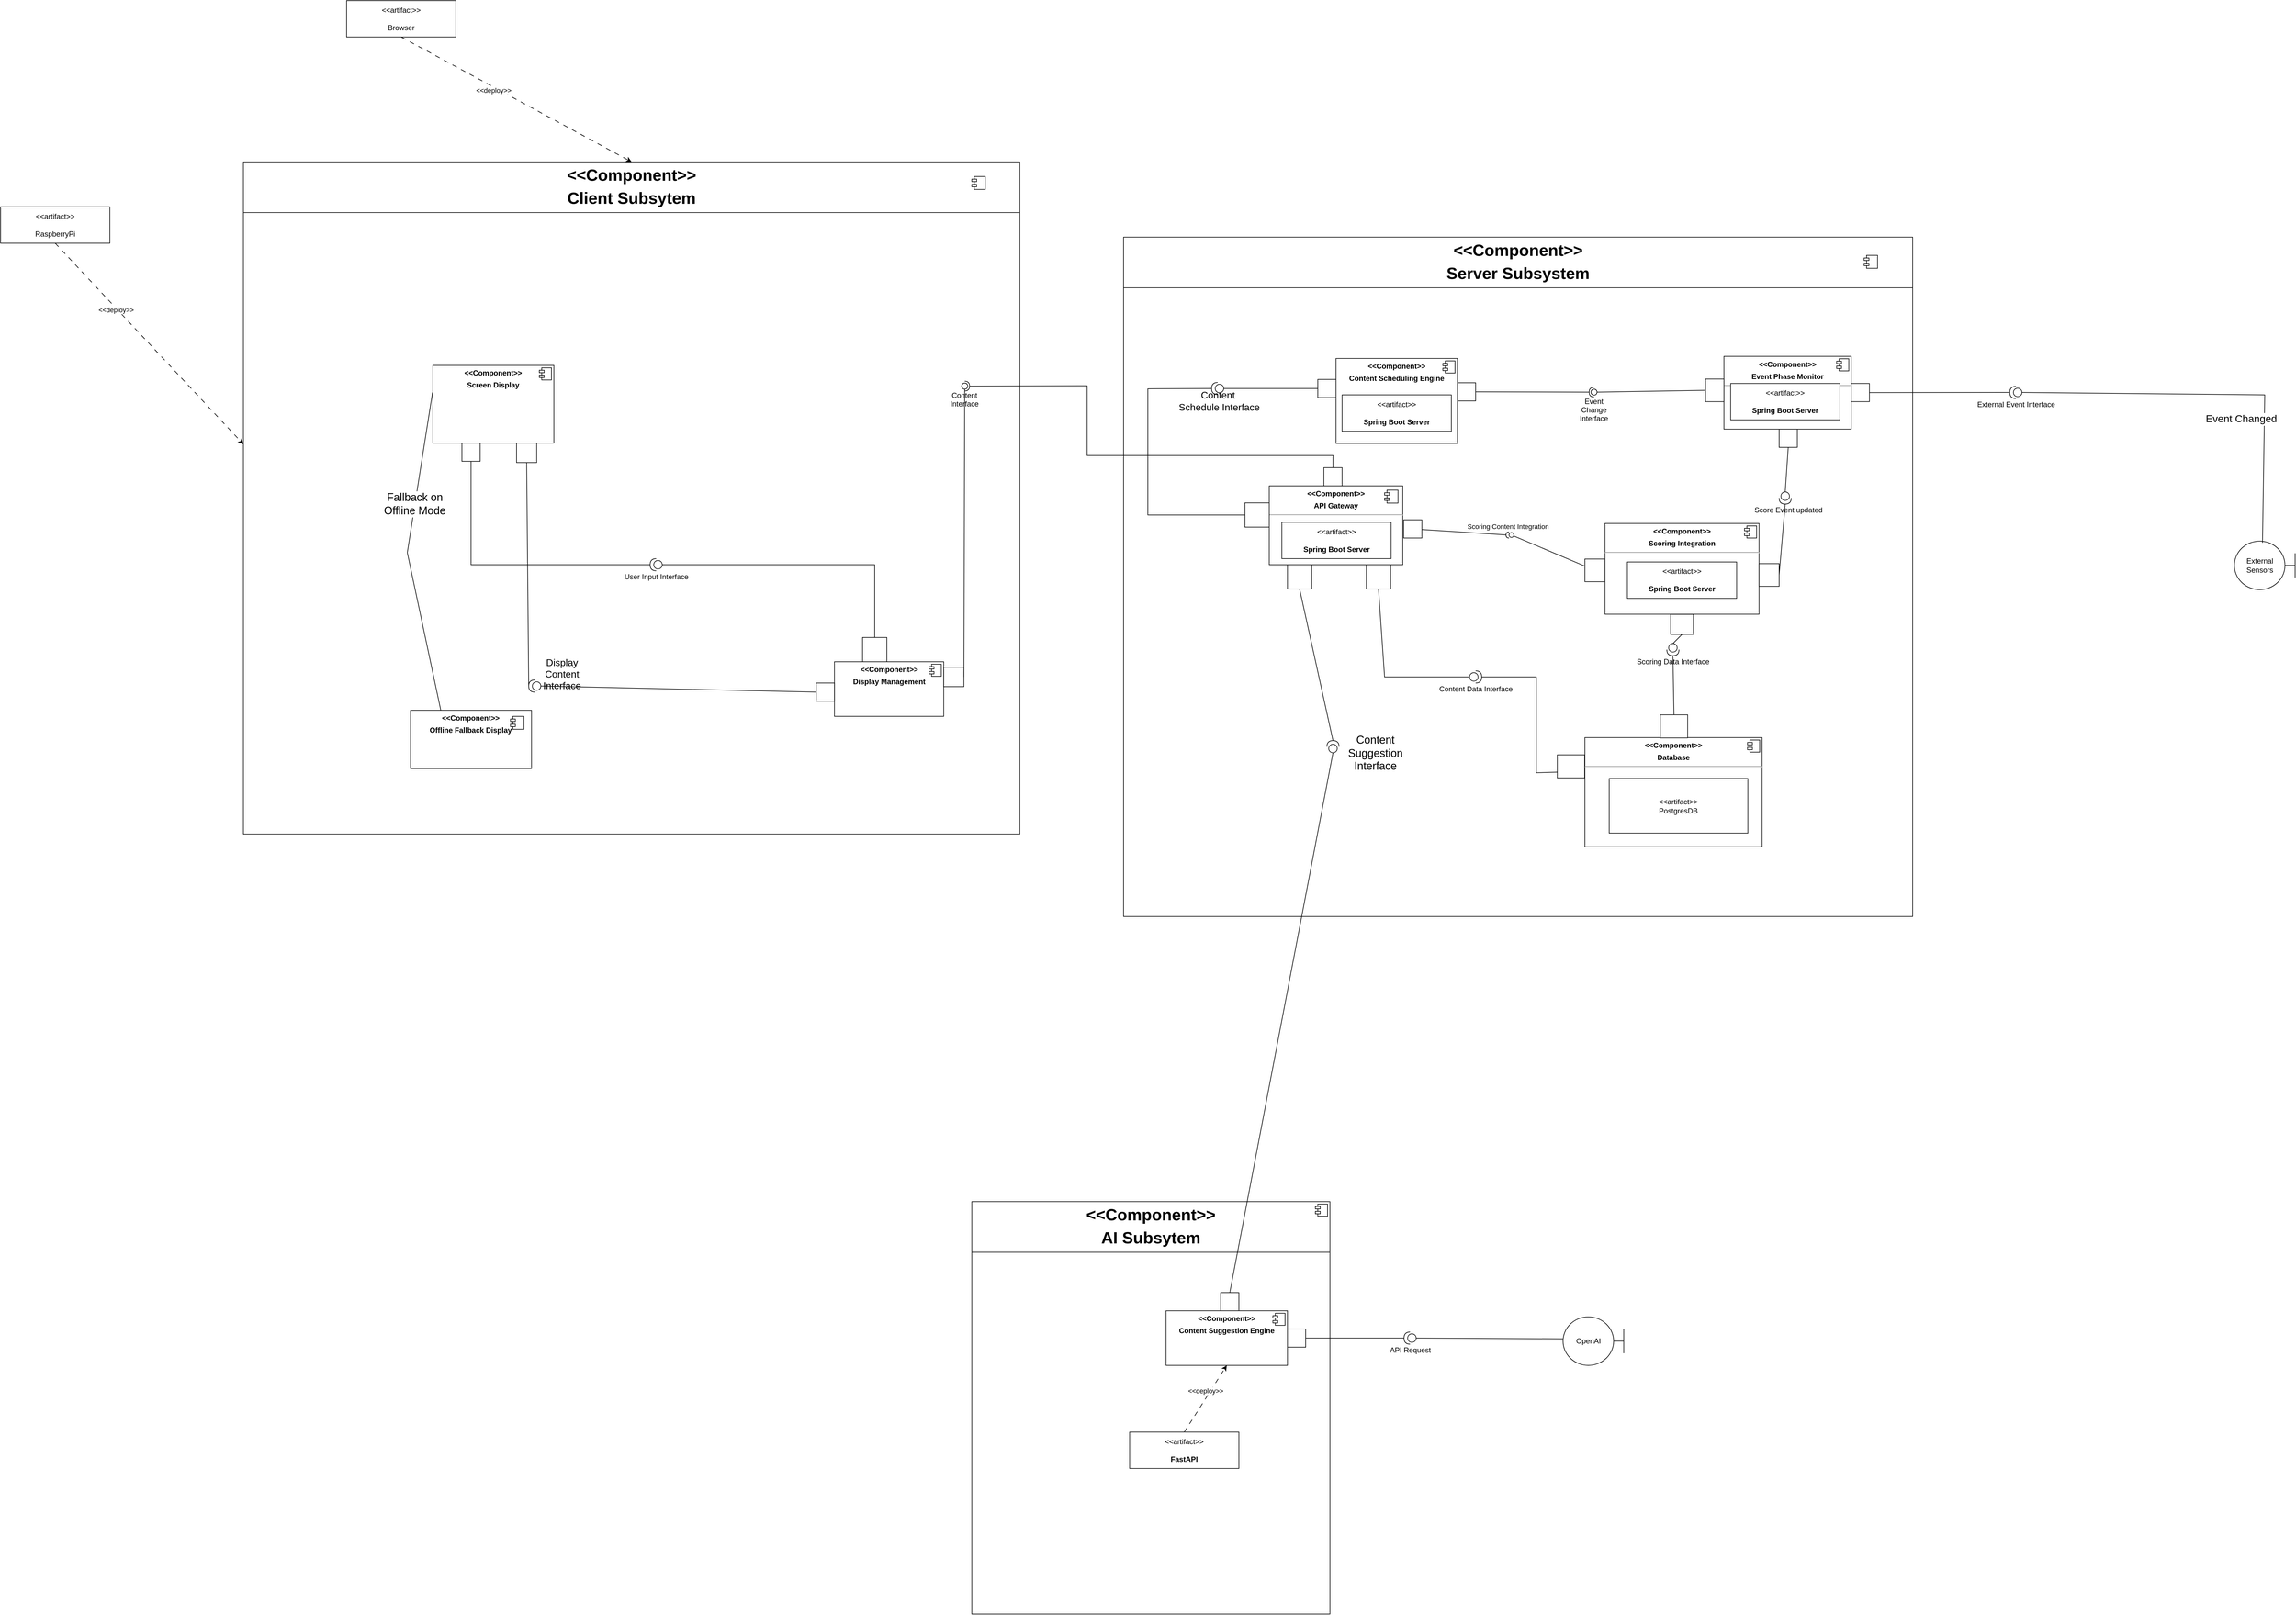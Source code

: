 <?xml version="1.0" encoding="UTF-8"?>
<mxfile version="27.0.9">
  <diagram name="Page-1" id="b5b7bab2-c9e2-2cf4-8b2a-24fd1a2a6d21">
    <mxGraphModel dx="2932" dy="1946" grid="1" gridSize="10" guides="1" tooltips="1" connect="1" arrows="1" fold="1" page="1" pageScale="1" pageWidth="827" pageHeight="1169" background="none" math="0" shadow="0">
      <root>
        <mxCell id="0" />
        <mxCell id="1" parent="0" />
        <mxCell id="hLqCcIOuBXudSfDjaPcN-15" value="&lt;p style=&quot;margin:0px;margin-top:6px;text-align:center;&quot;&gt;&lt;b&gt;&lt;font style=&quot;font-size: 27px;&quot;&gt;&amp;lt;&amp;lt;Component&amp;gt;&amp;gt;&lt;/font&gt;&lt;/b&gt;&lt;/p&gt;&lt;p style=&quot;margin:0px;margin-top:6px;text-align:center;&quot;&gt;&lt;b&gt;&lt;font style=&quot;font-size: 27px;&quot;&gt;Server Subsystem&lt;/font&gt;&lt;/b&gt;&lt;/p&gt;&lt;hr size=&quot;1&quot; style=&quot;border-style:solid;&quot;&gt;&lt;p style=&quot;margin:0px;margin-left:8px;&quot;&gt;&lt;br&gt;&lt;/p&gt;" style="align=left;overflow=fill;html=1;dropTarget=0;whiteSpace=wrap;container=0;" parent="1" vertex="1">
          <mxGeometry x="-410" y="-360" width="1300" height="1120" as="geometry" />
        </mxCell>
        <mxCell id="7omLsLlNHbKS4WMhEelV-61" value="" style="group" parent="1" connectable="0" vertex="1">
          <mxGeometry x="350" y="111.97" width="320" height="187.03" as="geometry" />
        </mxCell>
        <mxCell id="hLqCcIOuBXudSfDjaPcN-256" value="" style="html=1;rounded=0;direction=east;" parent="7omLsLlNHbKS4WMhEelV-61" vertex="1">
          <mxGeometry y="58.64" width="33.103" height="37.406" as="geometry" />
        </mxCell>
        <mxCell id="7omLsLlNHbKS4WMhEelV-27" value="" style="fontStyle=0;labelPosition=right;verticalLabelPosition=middle;align=left;verticalAlign=middle;spacingLeft=2;direction=west;rotation=90;" parent="7omLsLlNHbKS4WMhEelV-61" vertex="1">
          <mxGeometry x="143.448" y="147.624" width="33.103" height="37.406" as="geometry" />
        </mxCell>
        <mxCell id="hLqCcIOuBXudSfDjaPcN-27" value="&lt;p style=&quot;margin:0px;margin-top:6px;text-align:center;&quot;&gt;&lt;b&gt;&amp;lt;&amp;lt;Component&amp;gt;&amp;gt;&lt;/b&gt;&lt;/p&gt;&lt;p style=&quot;margin:0px;margin-top:6px;text-align:center;&quot;&gt;&lt;b&gt;Scoring Integration&lt;/b&gt;&lt;/p&gt;&lt;hr&gt;&lt;p style=&quot;margin:0px;margin-left:8px;&quot;&gt;&lt;br&gt;&lt;/p&gt;" style="align=left;overflow=fill;html=1;dropTarget=0;whiteSpace=wrap;" parent="7omLsLlNHbKS4WMhEelV-61" vertex="1">
          <mxGeometry x="33.103" width="253.793" height="149.624" as="geometry" />
        </mxCell>
        <mxCell id="hLqCcIOuBXudSfDjaPcN-28" value="" style="shape=component;jettyWidth=8;jettyHeight=4;" parent="hLqCcIOuBXudSfDjaPcN-27" vertex="1">
          <mxGeometry x="1" width="20" height="20" relative="1" as="geometry">
            <mxPoint x="-24" y="4" as="offset" />
          </mxGeometry>
        </mxCell>
        <mxCell id="hLqCcIOuBXudSfDjaPcN-249" value="" style="html=1;rounded=0;container=0;" parent="7omLsLlNHbKS4WMhEelV-61" vertex="1">
          <mxGeometry x="286.897" y="66.221" width="33.103" height="37.406" as="geometry" />
        </mxCell>
        <mxCell id="7omLsLlNHbKS4WMhEelV-60" value="&amp;lt;&amp;lt;artifact&amp;gt;&amp;gt;&lt;br&gt;&lt;br&gt;&lt;b&gt;Spring Boot Server&lt;/b&gt;" style="html=1;align=center;verticalAlign=middle;dashed=0;whiteSpace=wrap;" parent="7omLsLlNHbKS4WMhEelV-61" vertex="1">
          <mxGeometry x="70" y="63.51" width="180" height="60" as="geometry" />
        </mxCell>
        <mxCell id="hLqCcIOuBXudSfDjaPcN-13" value="&lt;p style=&quot;margin:0px;margin-top:6px;text-align:center;&quot;&gt;&lt;b&gt;&lt;font style=&quot;font-size: 27px;&quot;&gt;&amp;lt;&amp;lt;Component&lt;/font&gt;&lt;/b&gt;&lt;b style=&quot;background-color: transparent; color: light-dark(rgb(0, 0, 0), rgb(255, 255, 255));&quot;&gt;&lt;font style=&quot;font-size: 27px;&quot;&gt;&amp;gt;&amp;gt;&lt;/font&gt;&lt;/b&gt;&lt;/p&gt;&lt;p style=&quot;margin:0px;margin-top:6px;text-align:center;&quot;&gt;&lt;b&gt;&lt;font style=&quot;font-size: 27px;&quot;&gt;Client Subsytem&lt;/font&gt;&lt;/b&gt;&lt;/p&gt;&lt;hr size=&quot;1&quot; style=&quot;border-style:solid;&quot;&gt;&lt;p style=&quot;margin:0px;margin-left:8px;&quot;&gt;&lt;br&gt;&lt;/p&gt;" style="align=left;overflow=fill;html=1;dropTarget=0;whiteSpace=wrap;movable=1;resizable=1;rotatable=1;deletable=1;editable=1;locked=0;connectable=1;container=0;" parent="1" vertex="1">
          <mxGeometry x="-1860" y="-484.04" width="1279.13" height="1108.07" as="geometry" />
        </mxCell>
        <mxCell id="hLqCcIOuBXudSfDjaPcN-5" value="&lt;p style=&quot;margin:0px;margin-top:6px;text-align:center;&quot;&gt;&lt;b&gt;&amp;lt;&amp;lt;Component&amp;gt;&amp;gt;&lt;/b&gt;&lt;b&gt;&lt;/b&gt;&lt;/p&gt;&lt;p style=&quot;margin:0px;margin-top:6px;text-align:center;&quot;&gt;&lt;b&gt;Offline Fallback Display&lt;/b&gt;&lt;/p&gt;&lt;p style=&quot;margin:0px;margin-left:8px;&quot;&gt;&lt;br&gt;&lt;/p&gt;" style="align=left;overflow=fill;html=1;dropTarget=0;whiteSpace=wrap;movable=1;resizable=1;rotatable=1;deletable=1;editable=1;locked=0;connectable=1;container=0;" parent="1" vertex="1">
          <mxGeometry x="-1584.664" y="419.998" width="199.329" height="96.081" as="geometry" />
        </mxCell>
        <mxCell id="hLqCcIOuBXudSfDjaPcN-14" value="" style="shape=component;jettyWidth=8;jettyHeight=4;container=0;" parent="1" vertex="1">
          <mxGeometry x="-660.001" y="-460.0" width="22.148" height="21.351" as="geometry">
            <mxPoint x="-24" y="4" as="offset" />
          </mxGeometry>
        </mxCell>
        <mxCell id="hLqCcIOuBXudSfDjaPcN-6" value="" style="shape=component;jettyWidth=8;jettyHeight=4;container=0;" parent="1" vertex="1">
          <mxGeometry x="-1420.002" y="429.998" width="22.148" height="21.351" as="geometry">
            <mxPoint x="-24" y="4" as="offset" />
          </mxGeometry>
        </mxCell>
        <mxCell id="hLqCcIOuBXudSfDjaPcN-63" value="" style="group" parent="1" connectable="0" vertex="1">
          <mxGeometry x="-1190.17" y="40" width="360.17" height="96.08" as="geometry" />
        </mxCell>
        <mxCell id="hLqCcIOuBXudSfDjaPcN-141" value="&lt;div&gt;&lt;span style=&quot;background-color: transparent; color: light-dark(rgb(0, 0, 0), rgb(255, 255, 255));&quot;&gt;Display&lt;/span&gt;&lt;/div&gt;&lt;div&gt;&lt;span style=&quot;background-color: transparent; color: light-dark(rgb(0, 0, 0), rgb(255, 255, 255));&quot;&gt;Content Interface&lt;/span&gt;&lt;/div&gt;" style="ellipse;whiteSpace=wrap;html=1;align=center;aspect=fixed;fillColor=none;strokeColor=none;resizable=0;perimeter=centerPerimeter;rotatable=0;allowArrows=0;points=[];outlineConnect=1;strokeWidth=30;rotation=0;fontSize=16;flipV=0;flipH=0;" parent="1" vertex="1">
          <mxGeometry x="-1340" y="355" width="10" height="10" as="geometry" />
        </mxCell>
        <mxCell id="hLqCcIOuBXudSfDjaPcN-151" value="" style="html=1;rounded=0;" parent="1" vertex="1">
          <mxGeometry x="-1500" y="-20.47" width="30" height="30" as="geometry" />
        </mxCell>
        <mxCell id="hLqCcIOuBXudSfDjaPcN-157" value="User Input Interface" style="shape=providedRequiredInterface;html=1;verticalLabelPosition=bottom;sketch=0;direction=west;" parent="1" vertex="1">
          <mxGeometry x="-1190" y="170" width="20" height="20" as="geometry" />
        </mxCell>
        <mxCell id="hLqCcIOuBXudSfDjaPcN-158" value="" style="endArrow=none;html=1;rounded=0;entryX=0.5;entryY=1;entryDx=0;entryDy=0;" parent="1" target="hLqCcIOuBXudSfDjaPcN-151" edge="1">
          <mxGeometry width="50" height="50" relative="1" as="geometry">
            <mxPoint x="-1190" y="180" as="sourcePoint" />
            <mxPoint x="-1270" y="90" as="targetPoint" />
            <Array as="points">
              <mxPoint x="-1485" y="180" />
            </Array>
          </mxGeometry>
        </mxCell>
        <mxCell id="hLqCcIOuBXudSfDjaPcN-159" value="" style="endArrow=none;html=1;rounded=0;exitX=0;exitY=0.5;exitDx=0;exitDy=0;exitPerimeter=0;entryX=0.5;entryY=1;entryDx=0;entryDy=0;" parent="1" source="hLqCcIOuBXudSfDjaPcN-157" target="hLqCcIOuBXudSfDjaPcN-118" edge="1">
          <mxGeometry width="50" height="50" relative="1" as="geometry">
            <mxPoint x="-1320" y="140" as="sourcePoint" />
            <mxPoint x="-1270" y="90" as="targetPoint" />
            <Array as="points">
              <mxPoint x="-820" y="180" />
            </Array>
          </mxGeometry>
        </mxCell>
        <mxCell id="hLqCcIOuBXudSfDjaPcN-188" value="" style="shape=providedRequiredInterface;html=1;verticalLabelPosition=bottom;sketch=0;direction=west;" parent="1" vertex="1">
          <mxGeometry x="-1390" y="370" width="20" height="20" as="geometry" />
        </mxCell>
        <mxCell id="hLqCcIOuBXudSfDjaPcN-190" value="" style="endArrow=none;html=1;rounded=0;exitX=0;exitY=0.5;exitDx=0;exitDy=0;entryX=0;entryY=0.5;entryDx=0;entryDy=0;entryPerimeter=0;" parent="1" source="hLqCcIOuBXudSfDjaPcN-183" target="hLqCcIOuBXudSfDjaPcN-188" edge="1">
          <mxGeometry width="50" height="50" relative="1" as="geometry">
            <mxPoint x="-1415" y="20" as="sourcePoint" />
            <mxPoint x="-320" y="330" as="targetPoint" />
          </mxGeometry>
        </mxCell>
        <mxCell id="hLqCcIOuBXudSfDjaPcN-124" value="" style="group" parent="1" connectable="0" vertex="1">
          <mxGeometry x="-990.0" y="16.89" width="323.31" height="96.08" as="geometry" />
        </mxCell>
        <mxCell id="hLqCcIOuBXudSfDjaPcN-201" value="" style="group" parent="1" connectable="0" vertex="1">
          <mxGeometry x="-916.29" y="340" width="210" height="120" as="geometry" />
        </mxCell>
        <mxCell id="hLqCcIOuBXudSfDjaPcN-195" value="" style="group" parent="hLqCcIOuBXudSfDjaPcN-201" connectable="0" vertex="1">
          <mxGeometry width="210" height="90" as="geometry" />
        </mxCell>
        <mxCell id="hLqCcIOuBXudSfDjaPcN-17" value="&lt;p style=&quot;margin:0px;margin-top:6px;text-align:center;&quot;&gt;&lt;b&gt;&amp;lt;&amp;lt;Component&amp;gt;&amp;gt;&lt;/b&gt;&lt;b&gt;&lt;/b&gt;&lt;/p&gt;&lt;p style=&quot;margin:0px;margin-top:6px;text-align:center;&quot;&gt;&lt;b&gt;Display Management&lt;/b&gt;&lt;/p&gt;&lt;p style=&quot;margin:0px;margin-left:8px;&quot;&gt;&lt;br&gt;&lt;/p&gt;" style="align=left;overflow=fill;html=1;dropTarget=0;whiteSpace=wrap;" parent="hLqCcIOuBXudSfDjaPcN-195" vertex="1">
          <mxGeometry x="30" width="180" height="90" as="geometry" />
        </mxCell>
        <mxCell id="hLqCcIOuBXudSfDjaPcN-18" value="" style="shape=component;jettyWidth=8;jettyHeight=4;" parent="hLqCcIOuBXudSfDjaPcN-17" vertex="1">
          <mxGeometry x="1" width="20" height="20" relative="1" as="geometry">
            <mxPoint x="-24" y="4" as="offset" />
          </mxGeometry>
        </mxCell>
        <mxCell id="hLqCcIOuBXudSfDjaPcN-183" value="" style="html=1;rounded=0;" parent="hLqCcIOuBXudSfDjaPcN-195" vertex="1">
          <mxGeometry y="35" width="30" height="30" as="geometry" />
        </mxCell>
        <mxCell id="hLqCcIOuBXudSfDjaPcN-40" value="&lt;p style=&quot;margin:0px;margin-top:6px;text-align:center;&quot;&gt;&lt;font style=&quot;font-size: 27px;&quot;&gt;&lt;b style=&quot;&quot;&gt;&amp;lt;&amp;lt;Component&amp;gt;&amp;gt;&lt;/b&gt;&lt;/font&gt;&lt;/p&gt;&lt;p style=&quot;margin:0px;margin-top:6px;text-align:center;&quot;&gt;&lt;font style=&quot;font-size: 27px;&quot;&gt;&lt;b style=&quot;&quot;&gt;AI&amp;nbsp;&lt;/b&gt;&lt;b style=&quot;background-color: transparent; color: light-dark(rgb(0, 0, 0), rgb(255, 255, 255));&quot;&gt;Subsytem&lt;/b&gt;&lt;/font&gt;&lt;/p&gt;&lt;hr size=&quot;1&quot; style=&quot;border-style:solid;&quot;&gt;&lt;p style=&quot;margin:0px;margin-left:8px;&quot;&gt;&lt;br&gt;&lt;/p&gt;" style="align=left;overflow=fill;html=1;dropTarget=0;whiteSpace=wrap;" parent="1" vertex="1">
          <mxGeometry x="-660" y="1230" width="590" height="680" as="geometry" />
        </mxCell>
        <mxCell id="hLqCcIOuBXudSfDjaPcN-41" value="" style="shape=component;jettyWidth=8;jettyHeight=4;" parent="hLqCcIOuBXudSfDjaPcN-40" vertex="1">
          <mxGeometry x="1" width="20" height="20" relative="1" as="geometry">
            <mxPoint x="-24" y="4" as="offset" />
          </mxGeometry>
        </mxCell>
        <mxCell id="hLqCcIOuBXudSfDjaPcN-205" value="&lt;font style=&quot;font-size: 18px;&quot;&gt;Content Suggestion Interface&lt;/font&gt;" style="ellipse;whiteSpace=wrap;html=1;align=center;aspect=fixed;fillColor=none;strokeColor=none;resizable=0;perimeter=centerPerimeter;rotatable=0;allowArrows=0;points=[];outlineConnect=1;" parent="1" vertex="1">
          <mxGeometry y="486.08" width="10" height="10" as="geometry" />
        </mxCell>
        <mxCell id="hLqCcIOuBXudSfDjaPcN-35" value="&lt;p style=&quot;margin:0px;margin-top:6px;text-align:center;&quot;&gt;&lt;b&gt;&amp;lt;&amp;lt;Component&amp;gt;&amp;gt;&lt;/b&gt;&lt;/p&gt;&lt;p style=&quot;margin:0px;margin-top:6px;text-align:center;&quot;&gt;&lt;b&gt;Screen Display&lt;/b&gt;&lt;/p&gt;&lt;p style=&quot;margin:0px;margin-left:8px;&quot;&gt;&lt;br&gt;&lt;/p&gt;" style="align=left;overflow=fill;html=1;dropTarget=0;whiteSpace=wrap;" parent="1" vertex="1">
          <mxGeometry x="-1547.852" y="-148.581" width="199.329" height="128.108" as="geometry" />
        </mxCell>
        <mxCell id="hLqCcIOuBXudSfDjaPcN-36" value="" style="shape=component;jettyWidth=8;jettyHeight=4;" parent="hLqCcIOuBXudSfDjaPcN-35" vertex="1">
          <mxGeometry x="1" width="20" height="20" relative="1" as="geometry">
            <mxPoint x="-24" y="4" as="offset" />
          </mxGeometry>
        </mxCell>
        <mxCell id="hLqCcIOuBXudSfDjaPcN-88" value="" style="html=1;rounded=0;" parent="1" vertex="1">
          <mxGeometry x="-706.293" y="348.99" width="33.221" height="32.027" as="geometry" />
        </mxCell>
        <mxCell id="hLqCcIOuBXudSfDjaPcN-115" value="" style="rounded=0;orthogonalLoop=1;jettySize=auto;html=1;endArrow=halfCircle;endFill=0;endSize=6;strokeWidth=1;sketch=0;exitX=0.5;exitY=0;exitDx=0;exitDy=0;" parent="1" source="hLqCcIOuBXudSfDjaPcN-111" target="hLqCcIOuBXudSfDjaPcN-117" edge="1">
          <mxGeometry relative="1" as="geometry">
            <mxPoint x="-1125" y="-115.0" as="sourcePoint" />
            <Array as="points">
              <mxPoint x="-65" />
              <mxPoint x="-470" />
              <mxPoint x="-470" y="-115" />
            </Array>
          </mxGeometry>
        </mxCell>
        <mxCell id="hLqCcIOuBXudSfDjaPcN-116" value="" style="rounded=0;orthogonalLoop=1;jettySize=auto;html=1;endArrow=oval;endFill=0;sketch=0;sourcePerimeterSpacing=0;targetPerimeterSpacing=0;endSize=10;exitX=1;exitY=0.5;exitDx=0;exitDy=0;" parent="1" source="hLqCcIOuBXudSfDjaPcN-88" target="hLqCcIOuBXudSfDjaPcN-117" edge="1">
          <mxGeometry relative="1" as="geometry">
            <mxPoint x="-1165" y="-115.0" as="sourcePoint" />
          </mxGeometry>
        </mxCell>
        <mxCell id="hLqCcIOuBXudSfDjaPcN-117" value="&lt;div&gt;&lt;br&gt;&lt;/div&gt;&lt;div&gt;&lt;br&gt;&lt;/div&gt;&lt;div&gt;&lt;br&gt;&lt;/div&gt;&lt;div&gt;Content Interface&lt;/div&gt;" style="ellipse;whiteSpace=wrap;html=1;align=center;aspect=fixed;fillColor=none;strokeColor=none;resizable=0;perimeter=centerPerimeter;rotatable=0;allowArrows=0;points=[];outlineConnect=1;" parent="1" vertex="1">
          <mxGeometry x="-676.69" y="-119.47" width="10" height="10" as="geometry" />
        </mxCell>
        <mxCell id="hLqCcIOuBXudSfDjaPcN-207" value="&lt;font style=&quot;font-size: 16px;&quot;&gt;Content&lt;/font&gt;&lt;div&gt;&lt;font style=&quot;font-size: 16px;&quot;&gt;&amp;nbsp;Schedule Interface&lt;/font&gt;&lt;/div&gt;" style="shape=providedRequiredInterface;html=1;verticalLabelPosition=bottom;sketch=0;direction=west;" parent="1" vertex="1">
          <mxGeometry x="-265" y="-120.49" width="20" height="20" as="geometry" />
        </mxCell>
        <mxCell id="hLqCcIOuBXudSfDjaPcN-215" value="" style="endArrow=none;html=1;rounded=0;exitX=0;exitY=0.5;exitDx=0;exitDy=0;exitPerimeter=0;entryX=0;entryY=0.5;entryDx=0;entryDy=0;" parent="1" source="hLqCcIOuBXudSfDjaPcN-207" target="hLqCcIOuBXudSfDjaPcN-213" edge="1">
          <mxGeometry width="50" height="50" relative="1" as="geometry">
            <mxPoint x="-340" y="120" as="sourcePoint" />
            <mxPoint x="-290" y="70" as="targetPoint" />
          </mxGeometry>
        </mxCell>
        <mxCell id="hLqCcIOuBXudSfDjaPcN-220" value="" style="shape=providedRequiredInterface;html=1;verticalLabelPosition=bottom;sketch=0;direction=north;" parent="1" vertex="1">
          <mxGeometry x="-75" y="470" width="20" height="20" as="geometry" />
        </mxCell>
        <mxCell id="hLqCcIOuBXudSfDjaPcN-221" value="" style="endArrow=none;html=1;rounded=0;exitX=0.5;exitY=1;exitDx=0;exitDy=0;entryX=0;entryY=0.5;entryDx=0;entryDy=0;entryPerimeter=0;" parent="1" source="hLqCcIOuBXudSfDjaPcN-71" target="hLqCcIOuBXudSfDjaPcN-220" edge="1">
          <mxGeometry width="50" height="50" relative="1" as="geometry">
            <mxPoint x="240" y="1000" as="sourcePoint" />
            <mxPoint x="-70" y="510" as="targetPoint" />
          </mxGeometry>
        </mxCell>
        <mxCell id="hLqCcIOuBXudSfDjaPcN-232" value="" style="html=1;rounded=0;" parent="1" vertex="1">
          <mxGeometry x="-1410.003" y="-20.48" width="33.221" height="32.027" as="geometry" />
        </mxCell>
        <mxCell id="hLqCcIOuBXudSfDjaPcN-236" value="" style="endArrow=none;html=1;rounded=0;exitX=0.5;exitY=1;exitDx=0;exitDy=0;entryX=1;entryY=0.5;entryDx=0;entryDy=0;entryPerimeter=0;" parent="1" source="hLqCcIOuBXudSfDjaPcN-234" target="hLqCcIOuBXudSfDjaPcN-220" edge="1">
          <mxGeometry width="50" height="50" relative="1" as="geometry">
            <mxPoint x="-430" y="330" as="sourcePoint" />
            <mxPoint x="-380" y="280" as="targetPoint" />
          </mxGeometry>
        </mxCell>
        <mxCell id="hLqCcIOuBXudSfDjaPcN-237" value="" style="rounded=0;orthogonalLoop=1;jettySize=auto;html=1;endArrow=halfCircle;endFill=0;endSize=6;strokeWidth=1;sketch=0;exitX=1;exitY=0.5;exitDx=0;exitDy=0;" parent="1" source="hLqCcIOuBXudSfDjaPcN-216" target="hLqCcIOuBXudSfDjaPcN-239" edge="1">
          <mxGeometry relative="1" as="geometry">
            <mxPoint x="-140" y="305" as="sourcePoint" />
          </mxGeometry>
        </mxCell>
        <mxCell id="hLqCcIOuBXudSfDjaPcN-238" value="" style="rounded=0;orthogonalLoop=1;jettySize=auto;html=1;endArrow=oval;endFill=0;sketch=0;sourcePerimeterSpacing=0;targetPerimeterSpacing=0;endSize=10;exitX=0;exitY=0.5;exitDx=0;exitDy=0;" parent="1" source="hLqCcIOuBXudSfDjaPcN-218" target="hLqCcIOuBXudSfDjaPcN-239" edge="1">
          <mxGeometry relative="1" as="geometry">
            <mxPoint x="520" y="-110" as="sourcePoint" />
          </mxGeometry>
        </mxCell>
        <mxCell id="hLqCcIOuBXudSfDjaPcN-239" value="&lt;div&gt;&lt;font&gt;&lt;br&gt;&lt;/font&gt;&lt;/div&gt;&lt;font&gt;&lt;div&gt;&lt;font&gt;&lt;br&gt;&lt;/font&gt;&lt;/div&gt;&lt;div&gt;&lt;font&gt;&lt;br&gt;&lt;/font&gt;&lt;/div&gt;&lt;div&gt;&lt;font&gt;&lt;br&gt;&lt;/font&gt;&lt;/div&gt;&lt;div&gt;&lt;span style=&quot;background-color: transparent; color: light-dark(rgb(0, 0, 0), rgb(255, 255, 255));&quot;&gt;Event Change Interface&lt;/span&gt;&lt;/div&gt;&lt;/font&gt;" style="ellipse;whiteSpace=wrap;html=1;align=center;aspect=fixed;fillColor=none;strokeColor=none;resizable=0;perimeter=centerPerimeter;rotatable=0;allowArrows=0;points=[];outlineConnect=1;" parent="1" vertex="1">
          <mxGeometry x="360" y="-109.47" width="10" height="10" as="geometry" />
        </mxCell>
        <mxCell id="hLqCcIOuBXudSfDjaPcN-240" value="" style="group" parent="1" connectable="0" vertex="1">
          <mxGeometry x="-90" y="-160.0" width="260" height="140" as="geometry" />
        </mxCell>
        <mxCell id="hLqCcIOuBXudSfDjaPcN-217" value="" style="group" parent="hLqCcIOuBXudSfDjaPcN-240" connectable="0" vertex="1">
          <mxGeometry width="230" height="140" as="geometry" />
        </mxCell>
        <mxCell id="hLqCcIOuBXudSfDjaPcN-214" value="" style="group" parent="hLqCcIOuBXudSfDjaPcN-217" connectable="0" vertex="1">
          <mxGeometry width="230" height="140" as="geometry" />
        </mxCell>
        <mxCell id="hLqCcIOuBXudSfDjaPcN-20" value="&lt;p style=&quot;margin:0px;margin-top:6px;text-align:center;&quot;&gt;&lt;b&gt;&amp;lt;&amp;lt;Component&amp;gt;&amp;gt;&lt;/b&gt;&lt;b&gt;&lt;/b&gt;&lt;/p&gt;&lt;p style=&quot;margin:0px;margin-top:6px;text-align:center;&quot;&gt;&lt;b&gt;Content Scheduling Engine&lt;/b&gt;&lt;/p&gt;&lt;p style=&quot;margin:0px;margin-left:8px;&quot;&gt;&lt;br&gt;&lt;/p&gt;" style="align=left;overflow=fill;html=1;dropTarget=0;whiteSpace=wrap;container=0;" parent="hLqCcIOuBXudSfDjaPcN-214" vertex="1">
          <mxGeometry x="30" width="200" height="140" as="geometry" />
        </mxCell>
        <mxCell id="hLqCcIOuBXudSfDjaPcN-213" value="" style="html=1;rounded=0;container=0;" parent="hLqCcIOuBXudSfDjaPcN-214" vertex="1">
          <mxGeometry y="34.51" width="30" height="30" as="geometry" />
        </mxCell>
        <mxCell id="hLqCcIOuBXudSfDjaPcN-21" value="" style="shape=component;jettyWidth=8;jettyHeight=4;" parent="hLqCcIOuBXudSfDjaPcN-214" vertex="1">
          <mxGeometry x="206" y="4" width="20" height="20" as="geometry">
            <mxPoint x="-24" y="4" as="offset" />
          </mxGeometry>
        </mxCell>
        <mxCell id="7omLsLlNHbKS4WMhEelV-63" value="&amp;lt;&amp;lt;artifact&amp;gt;&amp;gt;&lt;br&gt;&lt;br&gt;&lt;b&gt;Spring Boot Server&lt;/b&gt;" style="html=1;align=center;verticalAlign=middle;dashed=0;whiteSpace=wrap;" parent="hLqCcIOuBXudSfDjaPcN-214" vertex="1">
          <mxGeometry x="40" y="60.0" width="180" height="60" as="geometry" />
        </mxCell>
        <mxCell id="hLqCcIOuBXudSfDjaPcN-216" value="" style="html=1;rounded=0;container=0;" parent="hLqCcIOuBXudSfDjaPcN-240" vertex="1">
          <mxGeometry x="230" y="40.0" width="30" height="30" as="geometry" />
        </mxCell>
        <mxCell id="hLqCcIOuBXudSfDjaPcN-243" value="" style="endArrow=none;html=1;rounded=0;exitX=1;exitY=0.5;exitDx=0;exitDy=0;exitPerimeter=0;entryX=0.5;entryY=1;entryDx=0;entryDy=0;" parent="1" source="hLqCcIOuBXudSfDjaPcN-188" target="hLqCcIOuBXudSfDjaPcN-232" edge="1">
          <mxGeometry width="50" height="50" relative="1" as="geometry">
            <mxPoint x="-1390" y="180" as="sourcePoint" />
            <mxPoint x="-1340" y="130" as="targetPoint" />
          </mxGeometry>
        </mxCell>
        <mxCell id="hLqCcIOuBXudSfDjaPcN-245" value="&amp;nbsp; &amp;nbsp;Score Event updated" style="shape=providedRequiredInterface;html=1;verticalLabelPosition=bottom;sketch=0;direction=south;" parent="1" vertex="1">
          <mxGeometry x="670" y="60.0" width="20" height="20" as="geometry" />
        </mxCell>
        <mxCell id="hLqCcIOuBXudSfDjaPcN-247" value="External Sensors" style="shape=umlBoundary;whiteSpace=wrap;html=1;direction=west;" parent="1" vertex="1">
          <mxGeometry x="1420" y="141.08" width="100" height="80" as="geometry" />
        </mxCell>
        <mxCell id="hLqCcIOuBXudSfDjaPcN-251" value="" style="endArrow=none;html=1;rounded=0;exitX=1;exitY=0.5;exitDx=0;exitDy=0;entryX=1;entryY=0.5;entryDx=0;entryDy=0;entryPerimeter=0;" parent="1" source="hLqCcIOuBXudSfDjaPcN-249" target="hLqCcIOuBXudSfDjaPcN-245" edge="1">
          <mxGeometry width="50" height="50" relative="1" as="geometry">
            <mxPoint x="670" y="180" as="sourcePoint" />
            <mxPoint x="720" y="130" as="targetPoint" />
          </mxGeometry>
        </mxCell>
        <mxCell id="hLqCcIOuBXudSfDjaPcN-257" value="" style="endArrow=none;html=1;rounded=0;align=center;verticalAlign=top;endFill=0;labelBackgroundColor=none;endSize=2;" parent="1" source="hLqCcIOuBXudSfDjaPcN-256" target="hLqCcIOuBXudSfDjaPcN-258" edge="1">
          <mxGeometry relative="1" as="geometry" />
        </mxCell>
        <mxCell id="hLqCcIOuBXudSfDjaPcN-260" value="" style="endArrow=none;html=1;rounded=0;align=center;verticalAlign=top;endFill=0;labelBackgroundColor=none;endSize=2;" parent="1" source="hLqCcIOuBXudSfDjaPcN-259" target="hLqCcIOuBXudSfDjaPcN-261" edge="1">
          <mxGeometry relative="1" as="geometry" />
        </mxCell>
        <mxCell id="hLqCcIOuBXudSfDjaPcN-262" value="" style="group" parent="1" connectable="0" vertex="1">
          <mxGeometry x="220" y="126" width="13" height="10" as="geometry" />
        </mxCell>
        <mxCell id="hLqCcIOuBXudSfDjaPcN-258" value="" style="ellipse;html=1;fontSize=11;align=center;fillColor=none;points=[];aspect=fixed;resizable=0;verticalAlign=bottom;labelPosition=center;verticalLabelPosition=top;flipH=1;" parent="hLqCcIOuBXudSfDjaPcN-262" vertex="1">
          <mxGeometry x="5" y="1" width="8" height="8" as="geometry" />
        </mxCell>
        <mxCell id="hLqCcIOuBXudSfDjaPcN-261" value="Scoring Content Integration" style="shape=requiredInterface;html=1;fontSize=11;align=center;fillColor=none;points=[];aspect=fixed;resizable=0;verticalAlign=bottom;labelPosition=center;verticalLabelPosition=top;flipH=1;" parent="hLqCcIOuBXudSfDjaPcN-262" vertex="1">
          <mxGeometry width="5" height="10" as="geometry" />
        </mxCell>
        <mxCell id="7omLsLlNHbKS4WMhEelV-1" value="" style="endArrow=none;html=1;rounded=0;entryX=1;entryY=0.5;entryDx=0;entryDy=0;entryPerimeter=0;exitX=0;exitY=0.5;exitDx=0;exitDy=0;" parent="1" source="hLqCcIOuBXudSfDjaPcN-209" target="hLqCcIOuBXudSfDjaPcN-207" edge="1">
          <mxGeometry width="50" height="50" relative="1" as="geometry">
            <mxPoint x="-510" y="210" as="sourcePoint" />
            <mxPoint x="-460" y="160" as="targetPoint" />
            <Array as="points">
              <mxPoint x="-370" y="98" />
              <mxPoint x="-370" y="-110" />
            </Array>
          </mxGeometry>
        </mxCell>
        <mxCell id="7omLsLlNHbKS4WMhEelV-9" value="External Event Interface" style="shape=providedRequiredInterface;html=1;verticalLabelPosition=bottom;sketch=0;direction=west;" parent="1" vertex="1">
          <mxGeometry x="1050" y="-114" width="20" height="20" as="geometry" />
        </mxCell>
        <mxCell id="7omLsLlNHbKS4WMhEelV-11" value="" style="shape=component;jettyWidth=8;jettyHeight=4;container=0;" parent="1" vertex="1">
          <mxGeometry x="810" y="-330" width="22.148" height="21.351" as="geometry">
            <mxPoint x="-24" y="4" as="offset" />
          </mxGeometry>
        </mxCell>
        <mxCell id="7omLsLlNHbKS4WMhEelV-19" value="" style="endArrow=none;html=1;rounded=0;exitX=1;exitY=0.5;exitDx=0;exitDy=0;entryX=1;entryY=0.5;entryDx=0;entryDy=0;entryPerimeter=0;" parent="1" source="7omLsLlNHbKS4WMhEelV-15" target="7omLsLlNHbKS4WMhEelV-9" edge="1">
          <mxGeometry width="50" height="50" relative="1" as="geometry">
            <mxPoint x="1100" y="-150" as="sourcePoint" />
            <mxPoint x="1150" y="-200" as="targetPoint" />
          </mxGeometry>
        </mxCell>
        <mxCell id="7omLsLlNHbKS4WMhEelV-20" value="" style="endArrow=none;html=1;rounded=0;exitX=0;exitY=0.5;exitDx=0;exitDy=0;exitPerimeter=0;entryX=0.537;entryY=0.966;entryDx=0;entryDy=0;entryPerimeter=0;" parent="1" source="7omLsLlNHbKS4WMhEelV-9" target="hLqCcIOuBXudSfDjaPcN-247" edge="1">
          <mxGeometry width="50" height="50" relative="1" as="geometry">
            <mxPoint x="1100" y="-30" as="sourcePoint" />
            <mxPoint x="1150" y="-80" as="targetPoint" />
            <Array as="points">
              <mxPoint x="1470" y="-100" />
            </Array>
          </mxGeometry>
        </mxCell>
        <mxCell id="7omLsLlNHbKS4WMhEelV-21" value="Event Changed" style="edgeLabel;html=1;align=center;verticalAlign=middle;resizable=0;points=[];fontSize=17;" parent="7omLsLlNHbKS4WMhEelV-20" connectable="0" vertex="1">
          <mxGeometry x="0.172" y="-2" relative="1" as="geometry">
            <mxPoint x="-17" y="38" as="offset" />
          </mxGeometry>
        </mxCell>
        <mxCell id="7omLsLlNHbKS4WMhEelV-24" value="" style="endArrow=none;html=1;rounded=0;exitX=0;exitY=0.5;exitDx=0;exitDy=0;exitPerimeter=0;entryX=0.5;entryY=1;entryDx=0;entryDy=0;" parent="1" source="hLqCcIOuBXudSfDjaPcN-245" target="7omLsLlNHbKS4WMhEelV-23" edge="1">
          <mxGeometry width="50" height="50" relative="1" as="geometry">
            <mxPoint x="960" y="60" as="sourcePoint" />
            <mxPoint x="1010" y="10" as="targetPoint" />
          </mxGeometry>
        </mxCell>
        <mxCell id="7omLsLlNHbKS4WMhEelV-25" value="" style="group" parent="1" connectable="0" vertex="1">
          <mxGeometry x="548.76" y="-163.48" width="262.47" height="142" as="geometry" />
        </mxCell>
        <mxCell id="7omLsLlNHbKS4WMhEelV-17" value="" style="group" parent="7omLsLlNHbKS4WMhEelV-25" connectable="0" vertex="1">
          <mxGeometry width="262.47" height="120" as="geometry" />
        </mxCell>
        <mxCell id="hLqCcIOuBXudSfDjaPcN-22" value="&lt;p style=&quot;margin:0px;margin-top:6px;text-align:center;&quot;&gt;&lt;b&gt;&amp;lt;&amp;lt;Component&amp;gt;&amp;gt;&lt;/b&gt;&lt;b&gt;&lt;/b&gt;&lt;/p&gt;&lt;p style=&quot;margin:0px;margin-top:6px;text-align:center;&quot;&gt;&lt;b&gt;Event Phase Monitor&lt;/b&gt;&lt;/p&gt;&lt;hr&gt;&lt;p style=&quot;margin:0px;margin-left:8px;&quot;&gt;&lt;br&gt;&lt;/p&gt;" style="align=left;overflow=fill;html=1;dropTarget=0;whiteSpace=wrap;" parent="7omLsLlNHbKS4WMhEelV-17" vertex="1">
          <mxGeometry x="30.32" width="209.68" height="120" as="geometry" />
        </mxCell>
        <mxCell id="hLqCcIOuBXudSfDjaPcN-23" value="" style="shape=component;jettyWidth=8;jettyHeight=4;" parent="hLqCcIOuBXudSfDjaPcN-22" vertex="1">
          <mxGeometry x="1" width="20" height="20" relative="1" as="geometry">
            <mxPoint x="-24" y="4" as="offset" />
          </mxGeometry>
        </mxCell>
        <mxCell id="hLqCcIOuBXudSfDjaPcN-218" value="" style="html=1;rounded=0;container=0;" parent="7omLsLlNHbKS4WMhEelV-17" vertex="1">
          <mxGeometry y="37.337" width="30.323" height="37.333" as="geometry" />
        </mxCell>
        <mxCell id="7omLsLlNHbKS4WMhEelV-15" value="" style="fontStyle=0;labelPosition=right;verticalLabelPosition=middle;align=left;verticalAlign=middle;spacingLeft=2;" parent="7omLsLlNHbKS4WMhEelV-17" vertex="1">
          <mxGeometry x="240.0" y="44.67" width="30" height="30" as="geometry" />
        </mxCell>
        <mxCell id="7omLsLlNHbKS4WMhEelV-62" value="&amp;lt;&amp;lt;artifact&amp;gt;&amp;gt;&lt;br&gt;&lt;br&gt;&lt;b&gt;Spring Boot Server&lt;/b&gt;" style="html=1;align=center;verticalAlign=middle;dashed=0;whiteSpace=wrap;" parent="7omLsLlNHbKS4WMhEelV-17" vertex="1">
          <mxGeometry x="41.4" y="44.67" width="180" height="60" as="geometry" />
        </mxCell>
        <mxCell id="7omLsLlNHbKS4WMhEelV-23" value="" style="fontStyle=0;labelPosition=right;verticalLabelPosition=middle;align=left;verticalAlign=middle;spacingLeft=2;" parent="7omLsLlNHbKS4WMhEelV-25" vertex="1">
          <mxGeometry x="121.24" y="120" width="30" height="30" as="geometry" />
        </mxCell>
        <mxCell id="7omLsLlNHbKS4WMhEelV-29" value="Content Data Interface" style="shape=providedRequiredInterface;html=1;verticalLabelPosition=bottom;sketch=0;" parent="1" vertex="1">
          <mxGeometry x="160" y="355" width="20" height="20" as="geometry" />
        </mxCell>
        <mxCell id="7omLsLlNHbKS4WMhEelV-31" value="Scoring Data Interface" style="shape=providedRequiredInterface;html=1;verticalLabelPosition=bottom;sketch=0;direction=south;" parent="1" vertex="1">
          <mxGeometry x="485" y="310" width="20" height="20" as="geometry" />
        </mxCell>
        <mxCell id="7omLsLlNHbKS4WMhEelV-32" value="" style="group" parent="1" connectable="0" vertex="1">
          <mxGeometry x="300" y="420" width="341.92" height="270" as="geometry" />
        </mxCell>
        <mxCell id="hLqCcIOuBXudSfDjaPcN-67" value="" style="group" parent="7omLsLlNHbKS4WMhEelV-32" connectable="0" vertex="1">
          <mxGeometry x="49.997" y="45" width="291.923" height="225" as="geometry" />
        </mxCell>
        <mxCell id="hLqCcIOuBXudSfDjaPcN-29" value="&lt;p style=&quot;margin:0px;margin-top:6px;text-align:center;&quot;&gt;&lt;b&gt;&amp;lt;&amp;lt;Component&amp;gt;&amp;gt;&lt;/b&gt;&lt;b&gt;&lt;/b&gt;&lt;/p&gt;&lt;p style=&quot;margin:0px;margin-top:6px;text-align:center;&quot;&gt;&lt;b&gt;Database&lt;/b&gt;&lt;/p&gt;&lt;hr&gt;&lt;p style=&quot;margin:0px;margin-left:8px;&quot;&gt;&lt;br&gt;&lt;/p&gt;" style="align=left;overflow=fill;html=1;dropTarget=0;whiteSpace=wrap;" parent="hLqCcIOuBXudSfDjaPcN-67" vertex="1">
          <mxGeometry width="291.923" height="180" as="geometry" />
        </mxCell>
        <mxCell id="hLqCcIOuBXudSfDjaPcN-30" value="" style="shape=component;jettyWidth=8;jettyHeight=4;" parent="hLqCcIOuBXudSfDjaPcN-29" vertex="1">
          <mxGeometry x="1" width="20" height="20" relative="1" as="geometry">
            <mxPoint x="-24" y="4" as="offset" />
          </mxGeometry>
        </mxCell>
        <mxCell id="7omLsLlNHbKS4WMhEelV-38" value="&amp;lt;&amp;lt;artifact&amp;gt;&amp;gt;&lt;br&gt;&lt;div&gt;PostgresDB&lt;/div&gt;" style="html=1;align=center;verticalAlign=middle;dashed=0;whiteSpace=wrap;" parent="hLqCcIOuBXudSfDjaPcN-67" vertex="1">
          <mxGeometry x="40.001" y="67.5" width="228.462" height="90" as="geometry" />
        </mxCell>
        <mxCell id="hLqCcIOuBXudSfDjaPcN-66" value="" style="fontStyle=0;labelPosition=right;verticalLabelPosition=middle;align=left;verticalAlign=middle;spacingLeft=2;direction=west;rotation=90;" parent="7omLsLlNHbKS4WMhEelV-32" vertex="1">
          <mxGeometry x="8.0" y="70" width="38.077" height="45" as="geometry" />
        </mxCell>
        <mxCell id="7omLsLlNHbKS4WMhEelV-26" value="" style="fontStyle=0;labelPosition=right;verticalLabelPosition=middle;align=left;verticalAlign=middle;spacingLeft=2;direction=west;rotation=90;" parent="7omLsLlNHbKS4WMhEelV-32" vertex="1">
          <mxGeometry x="177.692" y="4" width="38.077" height="45" as="geometry" />
        </mxCell>
        <mxCell id="7omLsLlNHbKS4WMhEelV-33" value="" style="endArrow=none;html=1;rounded=0;exitX=1;exitY=0.5;exitDx=0;exitDy=0;entryX=1;entryY=0.5;entryDx=0;entryDy=0;entryPerimeter=0;" parent="1" source="7omLsLlNHbKS4WMhEelV-26" target="7omLsLlNHbKS4WMhEelV-31" edge="1">
          <mxGeometry width="50" height="50" relative="1" as="geometry">
            <mxPoint x="360" y="310" as="sourcePoint" />
            <mxPoint x="410" y="260" as="targetPoint" />
          </mxGeometry>
        </mxCell>
        <mxCell id="7omLsLlNHbKS4WMhEelV-34" value="" style="endArrow=none;html=1;rounded=0;exitX=0;exitY=0.5;exitDx=0;exitDy=0;entryX=0;entryY=0.5;entryDx=0;entryDy=0;exitPerimeter=0;" parent="1" source="7omLsLlNHbKS4WMhEelV-31" target="7omLsLlNHbKS4WMhEelV-27" edge="1">
          <mxGeometry width="50" height="50" relative="1" as="geometry">
            <mxPoint x="570" y="390" as="sourcePoint" />
            <mxPoint x="570" y="300" as="targetPoint" />
          </mxGeometry>
        </mxCell>
        <mxCell id="7omLsLlNHbKS4WMhEelV-35" value="" style="endArrow=none;html=1;rounded=0;exitX=0.25;exitY=0;exitDx=0;exitDy=0;entryX=1;entryY=0.5;entryDx=0;entryDy=0;entryPerimeter=0;" parent="1" source="hLqCcIOuBXudSfDjaPcN-66" target="7omLsLlNHbKS4WMhEelV-29" edge="1">
          <mxGeometry width="50" height="50" relative="1" as="geometry">
            <mxPoint x="490" y="350" as="sourcePoint" />
            <mxPoint x="490" y="260" as="targetPoint" />
            <Array as="points">
              <mxPoint x="270" y="523" />
              <mxPoint x="270" y="365" />
            </Array>
          </mxGeometry>
        </mxCell>
        <mxCell id="7omLsLlNHbKS4WMhEelV-36" value="" style="endArrow=none;html=1;rounded=0;exitX=0;exitY=0.5;exitDx=0;exitDy=0;entryX=0;entryY=0.5;entryDx=0;entryDy=0;exitPerimeter=0;" parent="1" source="7omLsLlNHbKS4WMhEelV-29" target="7omLsLlNHbKS4WMhEelV-28" edge="1">
          <mxGeometry width="50" height="50" relative="1" as="geometry">
            <mxPoint x="400" y="578" as="sourcePoint" />
            <mxPoint x="220" y="420" as="targetPoint" />
            <Array as="points">
              <mxPoint x="20" y="365" />
            </Array>
          </mxGeometry>
        </mxCell>
        <mxCell id="7omLsLlNHbKS4WMhEelV-40" value="&amp;lt;&amp;lt;artifact&amp;gt;&amp;gt;&lt;br&gt;&lt;br&gt;&lt;b&gt;FastAPI&lt;/b&gt;" style="html=1;align=center;verticalAlign=middle;dashed=0;whiteSpace=wrap;" parent="1" vertex="1">
          <mxGeometry x="-400" y="1610" width="180" height="60" as="geometry" />
        </mxCell>
        <mxCell id="7omLsLlNHbKS4WMhEelV-41" value="" style="endArrow=classic;html=1;rounded=0;exitX=0.5;exitY=0;exitDx=0;exitDy=0;entryX=0.5;entryY=1;entryDx=0;entryDy=0;dashed=1;dashPattern=8 8;" parent="1" source="7omLsLlNHbKS4WMhEelV-40" target="hLqCcIOuBXudSfDjaPcN-45" edge="1">
          <mxGeometry width="50" height="50" relative="1" as="geometry">
            <mxPoint x="-330" y="1350" as="sourcePoint" />
            <mxPoint x="-280" y="1300" as="targetPoint" />
          </mxGeometry>
        </mxCell>
        <mxCell id="7omLsLlNHbKS4WMhEelV-42" value="&amp;lt;&amp;lt;deploy&amp;gt;&amp;gt;" style="edgeLabel;html=1;align=center;verticalAlign=middle;resizable=0;points=[];" parent="7omLsLlNHbKS4WMhEelV-41" connectable="0" vertex="1">
          <mxGeometry x="0.169" y="7" relative="1" as="geometry">
            <mxPoint as="offset" />
          </mxGeometry>
        </mxCell>
        <mxCell id="7omLsLlNHbKS4WMhEelV-43" value="&amp;lt;&amp;lt;artifact&amp;gt;&amp;gt;&lt;div&gt;&lt;br&gt;&lt;div&gt;Browser&lt;/div&gt;&lt;/div&gt;" style="html=1;align=center;verticalAlign=middle;dashed=0;whiteSpace=wrap;" parent="1" vertex="1">
          <mxGeometry x="-1690" y="-750" width="180" height="60" as="geometry" />
        </mxCell>
        <mxCell id="7omLsLlNHbKS4WMhEelV-44" value="" style="endArrow=none;html=1;rounded=0;exitX=0.25;exitY=0;exitDx=0;exitDy=0;entryX=-0.003;entryY=0.349;entryDx=0;entryDy=0;entryPerimeter=0;" parent="1" source="hLqCcIOuBXudSfDjaPcN-5" target="hLqCcIOuBXudSfDjaPcN-35" edge="1">
          <mxGeometry width="50" height="50" relative="1" as="geometry">
            <mxPoint x="-1477.15" y="469.998" as="sourcePoint" />
            <mxPoint x="-1540.002" y="-34.527" as="targetPoint" />
            <Array as="points">
              <mxPoint x="-1590" y="160" />
            </Array>
          </mxGeometry>
        </mxCell>
        <mxCell id="7omLsLlNHbKS4WMhEelV-45" value="Fallback on&lt;div&gt;Offline Mode&lt;/div&gt;" style="edgeLabel;html=1;align=center;verticalAlign=middle;resizable=0;points=[];fontSize=18;" parent="7omLsLlNHbKS4WMhEelV-44" connectable="0" vertex="1">
          <mxGeometry x="0.306" y="1" relative="1" as="geometry">
            <mxPoint y="1" as="offset" />
          </mxGeometry>
        </mxCell>
        <mxCell id="7omLsLlNHbKS4WMhEelV-46" value="&amp;lt;&amp;lt;artifact&amp;gt;&amp;gt;&lt;br&gt;&lt;br&gt;RaspberryPi" style="html=1;align=center;verticalAlign=middle;dashed=0;whiteSpace=wrap;" parent="1" vertex="1">
          <mxGeometry x="-2260" y="-410" width="180" height="60" as="geometry" />
        </mxCell>
        <mxCell id="7omLsLlNHbKS4WMhEelV-48" value="" style="endArrow=classic;html=1;rounded=0;exitX=0.5;exitY=1;exitDx=0;exitDy=0;entryX=0;entryY=0.42;entryDx=0;entryDy=0;dashed=1;dashPattern=8 8;entryPerimeter=0;" parent="1" source="7omLsLlNHbKS4WMhEelV-46" target="hLqCcIOuBXudSfDjaPcN-13" edge="1">
          <mxGeometry width="50" height="50" relative="1" as="geometry">
            <mxPoint x="-1180" y="-330" as="sourcePoint" />
            <mxPoint x="-1130" y="-380" as="targetPoint" />
          </mxGeometry>
        </mxCell>
        <mxCell id="7omLsLlNHbKS4WMhEelV-50" value="&amp;lt;&amp;lt;deploy&amp;gt;&amp;gt;" style="edgeLabel;html=1;align=center;verticalAlign=middle;resizable=0;points=[];" parent="7omLsLlNHbKS4WMhEelV-48" connectable="0" vertex="1">
          <mxGeometry x="-0.346" y="-3" relative="1" as="geometry">
            <mxPoint y="-1" as="offset" />
          </mxGeometry>
        </mxCell>
        <mxCell id="7omLsLlNHbKS4WMhEelV-49" value="" style="endArrow=classic;html=1;rounded=0;exitX=0.5;exitY=1;exitDx=0;exitDy=0;entryX=0.5;entryY=0;entryDx=0;entryDy=0;dashed=1;dashPattern=8 8;" parent="1" source="7omLsLlNHbKS4WMhEelV-43" target="hLqCcIOuBXudSfDjaPcN-13" edge="1">
          <mxGeometry width="50" height="50" relative="1" as="geometry">
            <mxPoint x="-1432" y="-280" as="sourcePoint" />
            <mxPoint x="-1470" y="-99" as="targetPoint" />
          </mxGeometry>
        </mxCell>
        <mxCell id="7omLsLlNHbKS4WMhEelV-51" value="&amp;lt;&amp;lt;deploy&amp;gt;&amp;gt;" style="edgeLabel;html=1;align=center;verticalAlign=middle;resizable=0;points=[];" parent="7omLsLlNHbKS4WMhEelV-49" connectable="0" vertex="1">
          <mxGeometry x="-0.19" y="-5" relative="1" as="geometry">
            <mxPoint as="offset" />
          </mxGeometry>
        </mxCell>
        <mxCell id="7omLsLlNHbKS4WMhEelV-52" value="OpenAI" style="shape=umlBoundary;whiteSpace=wrap;html=1;direction=west;" parent="1" vertex="1">
          <mxGeometry x="314" y="1420" width="100" height="80" as="geometry" />
        </mxCell>
        <mxCell id="7omLsLlNHbKS4WMhEelV-56" value="" style="group" parent="1" connectable="0" vertex="1">
          <mxGeometry x="-370" y="1380" width="260" height="120" as="geometry" />
        </mxCell>
        <mxCell id="hLqCcIOuBXudSfDjaPcN-202" value="" style="group" parent="7omLsLlNHbKS4WMhEelV-56" connectable="0" vertex="1">
          <mxGeometry width="230" height="120" as="geometry" />
        </mxCell>
        <mxCell id="hLqCcIOuBXudSfDjaPcN-73" value="" style="group" parent="hLqCcIOuBXudSfDjaPcN-202" connectable="0" vertex="1">
          <mxGeometry y="30" width="230" height="90" as="geometry" />
        </mxCell>
        <mxCell id="hLqCcIOuBXudSfDjaPcN-45" value="&lt;p style=&quot;margin:0px;margin-top:6px;text-align:center;&quot;&gt;&lt;b&gt;&amp;lt;&amp;lt;Component&amp;gt;&amp;gt;&lt;/b&gt;&lt;b&gt;&lt;/b&gt;&lt;/p&gt;&lt;p style=&quot;margin:0px;margin-top:6px;text-align:center;&quot;&gt;&lt;b&gt;Content Suggestion Engine&lt;/b&gt;&lt;/p&gt;&lt;p style=&quot;margin:0px;margin-left:8px;&quot;&gt;&lt;br&gt;&lt;/p&gt;" style="align=left;overflow=fill;html=1;dropTarget=0;whiteSpace=wrap;" parent="hLqCcIOuBXudSfDjaPcN-73" vertex="1">
          <mxGeometry x="30" width="200" height="90" as="geometry" />
        </mxCell>
        <mxCell id="hLqCcIOuBXudSfDjaPcN-46" value="" style="shape=component;jettyWidth=8;jettyHeight=4;" parent="hLqCcIOuBXudSfDjaPcN-45" vertex="1">
          <mxGeometry x="1" width="20" height="20" relative="1" as="geometry">
            <mxPoint x="-24" y="4" as="offset" />
          </mxGeometry>
        </mxCell>
        <mxCell id="hLqCcIOuBXudSfDjaPcN-71" value="" style="fontStyle=0;labelPosition=right;verticalLabelPosition=middle;align=left;verticalAlign=middle;spacingLeft=2;rotation=-180;" parent="hLqCcIOuBXudSfDjaPcN-202" vertex="1">
          <mxGeometry x="120" width="30" height="30" as="geometry" />
        </mxCell>
        <mxCell id="7omLsLlNHbKS4WMhEelV-55" value="" style="fontStyle=0;labelPosition=right;verticalLabelPosition=middle;align=left;verticalAlign=middle;spacingLeft=2;rotation=-180;" parent="7omLsLlNHbKS4WMhEelV-56" vertex="1">
          <mxGeometry x="230" y="60" width="30" height="30" as="geometry" />
        </mxCell>
        <mxCell id="7omLsLlNHbKS4WMhEelV-57" value="API Request" style="shape=providedRequiredInterface;html=1;verticalLabelPosition=bottom;sketch=0;direction=west;" parent="1" vertex="1">
          <mxGeometry x="52" y="1445" width="20" height="20" as="geometry" />
        </mxCell>
        <mxCell id="7omLsLlNHbKS4WMhEelV-58" value="" style="endArrow=none;html=1;rounded=0;exitX=0;exitY=0.5;exitDx=0;exitDy=0;entryX=1;entryY=0.5;entryDx=0;entryDy=0;entryPerimeter=0;" parent="1" source="7omLsLlNHbKS4WMhEelV-55" target="7omLsLlNHbKS4WMhEelV-57" edge="1">
          <mxGeometry width="50" height="50" relative="1" as="geometry">
            <mxPoint x="-140" y="1470" as="sourcePoint" />
            <mxPoint x="-90" y="1420" as="targetPoint" />
          </mxGeometry>
        </mxCell>
        <mxCell id="7omLsLlNHbKS4WMhEelV-59" value="" style="endArrow=none;html=1;rounded=0;exitX=0;exitY=0.5;exitDx=0;exitDy=0;entryX=1.003;entryY=0.547;entryDx=0;entryDy=0;entryPerimeter=0;exitPerimeter=0;" parent="1" source="7omLsLlNHbKS4WMhEelV-57" target="7omLsLlNHbKS4WMhEelV-52" edge="1">
          <mxGeometry width="50" height="50" relative="1" as="geometry">
            <mxPoint x="40" y="1450" as="sourcePoint" />
            <mxPoint x="202" y="1450" as="targetPoint" />
          </mxGeometry>
        </mxCell>
        <mxCell id="hLqCcIOuBXudSfDjaPcN-229" value="" style="group" parent="1" connectable="0" vertex="1">
          <mxGeometry x="-170.003" y="49.999" width="221.477" height="130" as="geometry" />
        </mxCell>
        <mxCell id="hLqCcIOuBXudSfDjaPcN-24" value="&lt;p style=&quot;margin:0px;margin-top:6px;text-align:center;&quot;&gt;&lt;b&gt;&amp;lt;&amp;lt;Component&amp;gt;&amp;gt;&lt;/b&gt;&lt;b&gt;&lt;/b&gt;&lt;/p&gt;&lt;p style=&quot;margin:0px;margin-top:6px;text-align:center;&quot;&gt;&lt;b&gt;API Gateway&lt;/b&gt;&lt;/p&gt;&lt;hr&gt;" style="align=left;overflow=fill;html=1;dropTarget=0;whiteSpace=wrap;container=0;" parent="hLqCcIOuBXudSfDjaPcN-229" vertex="1">
          <mxGeometry width="220" height="130" as="geometry" />
        </mxCell>
        <mxCell id="hLqCcIOuBXudSfDjaPcN-25" value="" style="shape=component;jettyWidth=8;jettyHeight=4;container=0;" parent="hLqCcIOuBXudSfDjaPcN-229" vertex="1">
          <mxGeometry x="189.999" y="7.03" width="22.148" height="21.351" as="geometry">
            <mxPoint x="-24" y="4" as="offset" />
          </mxGeometry>
        </mxCell>
        <mxCell id="7omLsLlNHbKS4WMhEelV-64" value="&amp;lt;&amp;lt;artifact&amp;gt;&amp;gt;&lt;br&gt;&lt;br&gt;&lt;b&gt;Spring Boot Server&lt;/b&gt;" style="html=1;align=center;verticalAlign=middle;dashed=0;whiteSpace=wrap;" parent="hLqCcIOuBXudSfDjaPcN-229" vertex="1">
          <mxGeometry x="20.743" y="60.001" width="180" height="60" as="geometry" />
        </mxCell>
        <mxCell id="7omLsLlNHbKS4WMhEelV-65" value="" style="group" parent="1" connectable="0" vertex="1">
          <mxGeometry x="-210" y="20" width="291.47" height="200" as="geometry" />
        </mxCell>
        <mxCell id="hLqCcIOuBXudSfDjaPcN-234" value="" style="html=1;rounded=0;" parent="7omLsLlNHbKS4WMhEelV-65" vertex="1">
          <mxGeometry x="70" y="160.0" width="40" height="40" as="geometry" />
        </mxCell>
        <mxCell id="hLqCcIOuBXudSfDjaPcN-259" value="" style="html=1;rounded=0;" parent="7omLsLlNHbKS4WMhEelV-65" vertex="1">
          <mxGeometry x="261.47" y="86" width="30" height="30" as="geometry" />
        </mxCell>
        <mxCell id="7omLsLlNHbKS4WMhEelV-28" value="" style="fontStyle=0;labelPosition=right;verticalLabelPosition=middle;align=left;verticalAlign=middle;spacingLeft=2;direction=west;rotation=90;" parent="7omLsLlNHbKS4WMhEelV-65" vertex="1">
          <mxGeometry x="200" y="160" width="40" height="40" as="geometry" />
        </mxCell>
        <mxCell id="hLqCcIOuBXudSfDjaPcN-111" value="" style="fontStyle=0;labelPosition=right;verticalLabelPosition=middle;align=left;verticalAlign=middle;spacingLeft=2;" parent="7omLsLlNHbKS4WMhEelV-65" vertex="1">
          <mxGeometry x="130.0" width="30" height="30" as="geometry" />
        </mxCell>
        <mxCell id="hLqCcIOuBXudSfDjaPcN-209" value="" style="html=1;rounded=0;" parent="7omLsLlNHbKS4WMhEelV-65" vertex="1">
          <mxGeometry y="58.04" width="40" height="40" as="geometry" />
        </mxCell>
        <mxCell id="hLqCcIOuBXudSfDjaPcN-118" value="" style="html=1;rounded=0;" parent="1" vertex="1">
          <mxGeometry x="-840" y="300" width="40" height="40" as="geometry" />
        </mxCell>
      </root>
    </mxGraphModel>
  </diagram>
</mxfile>
